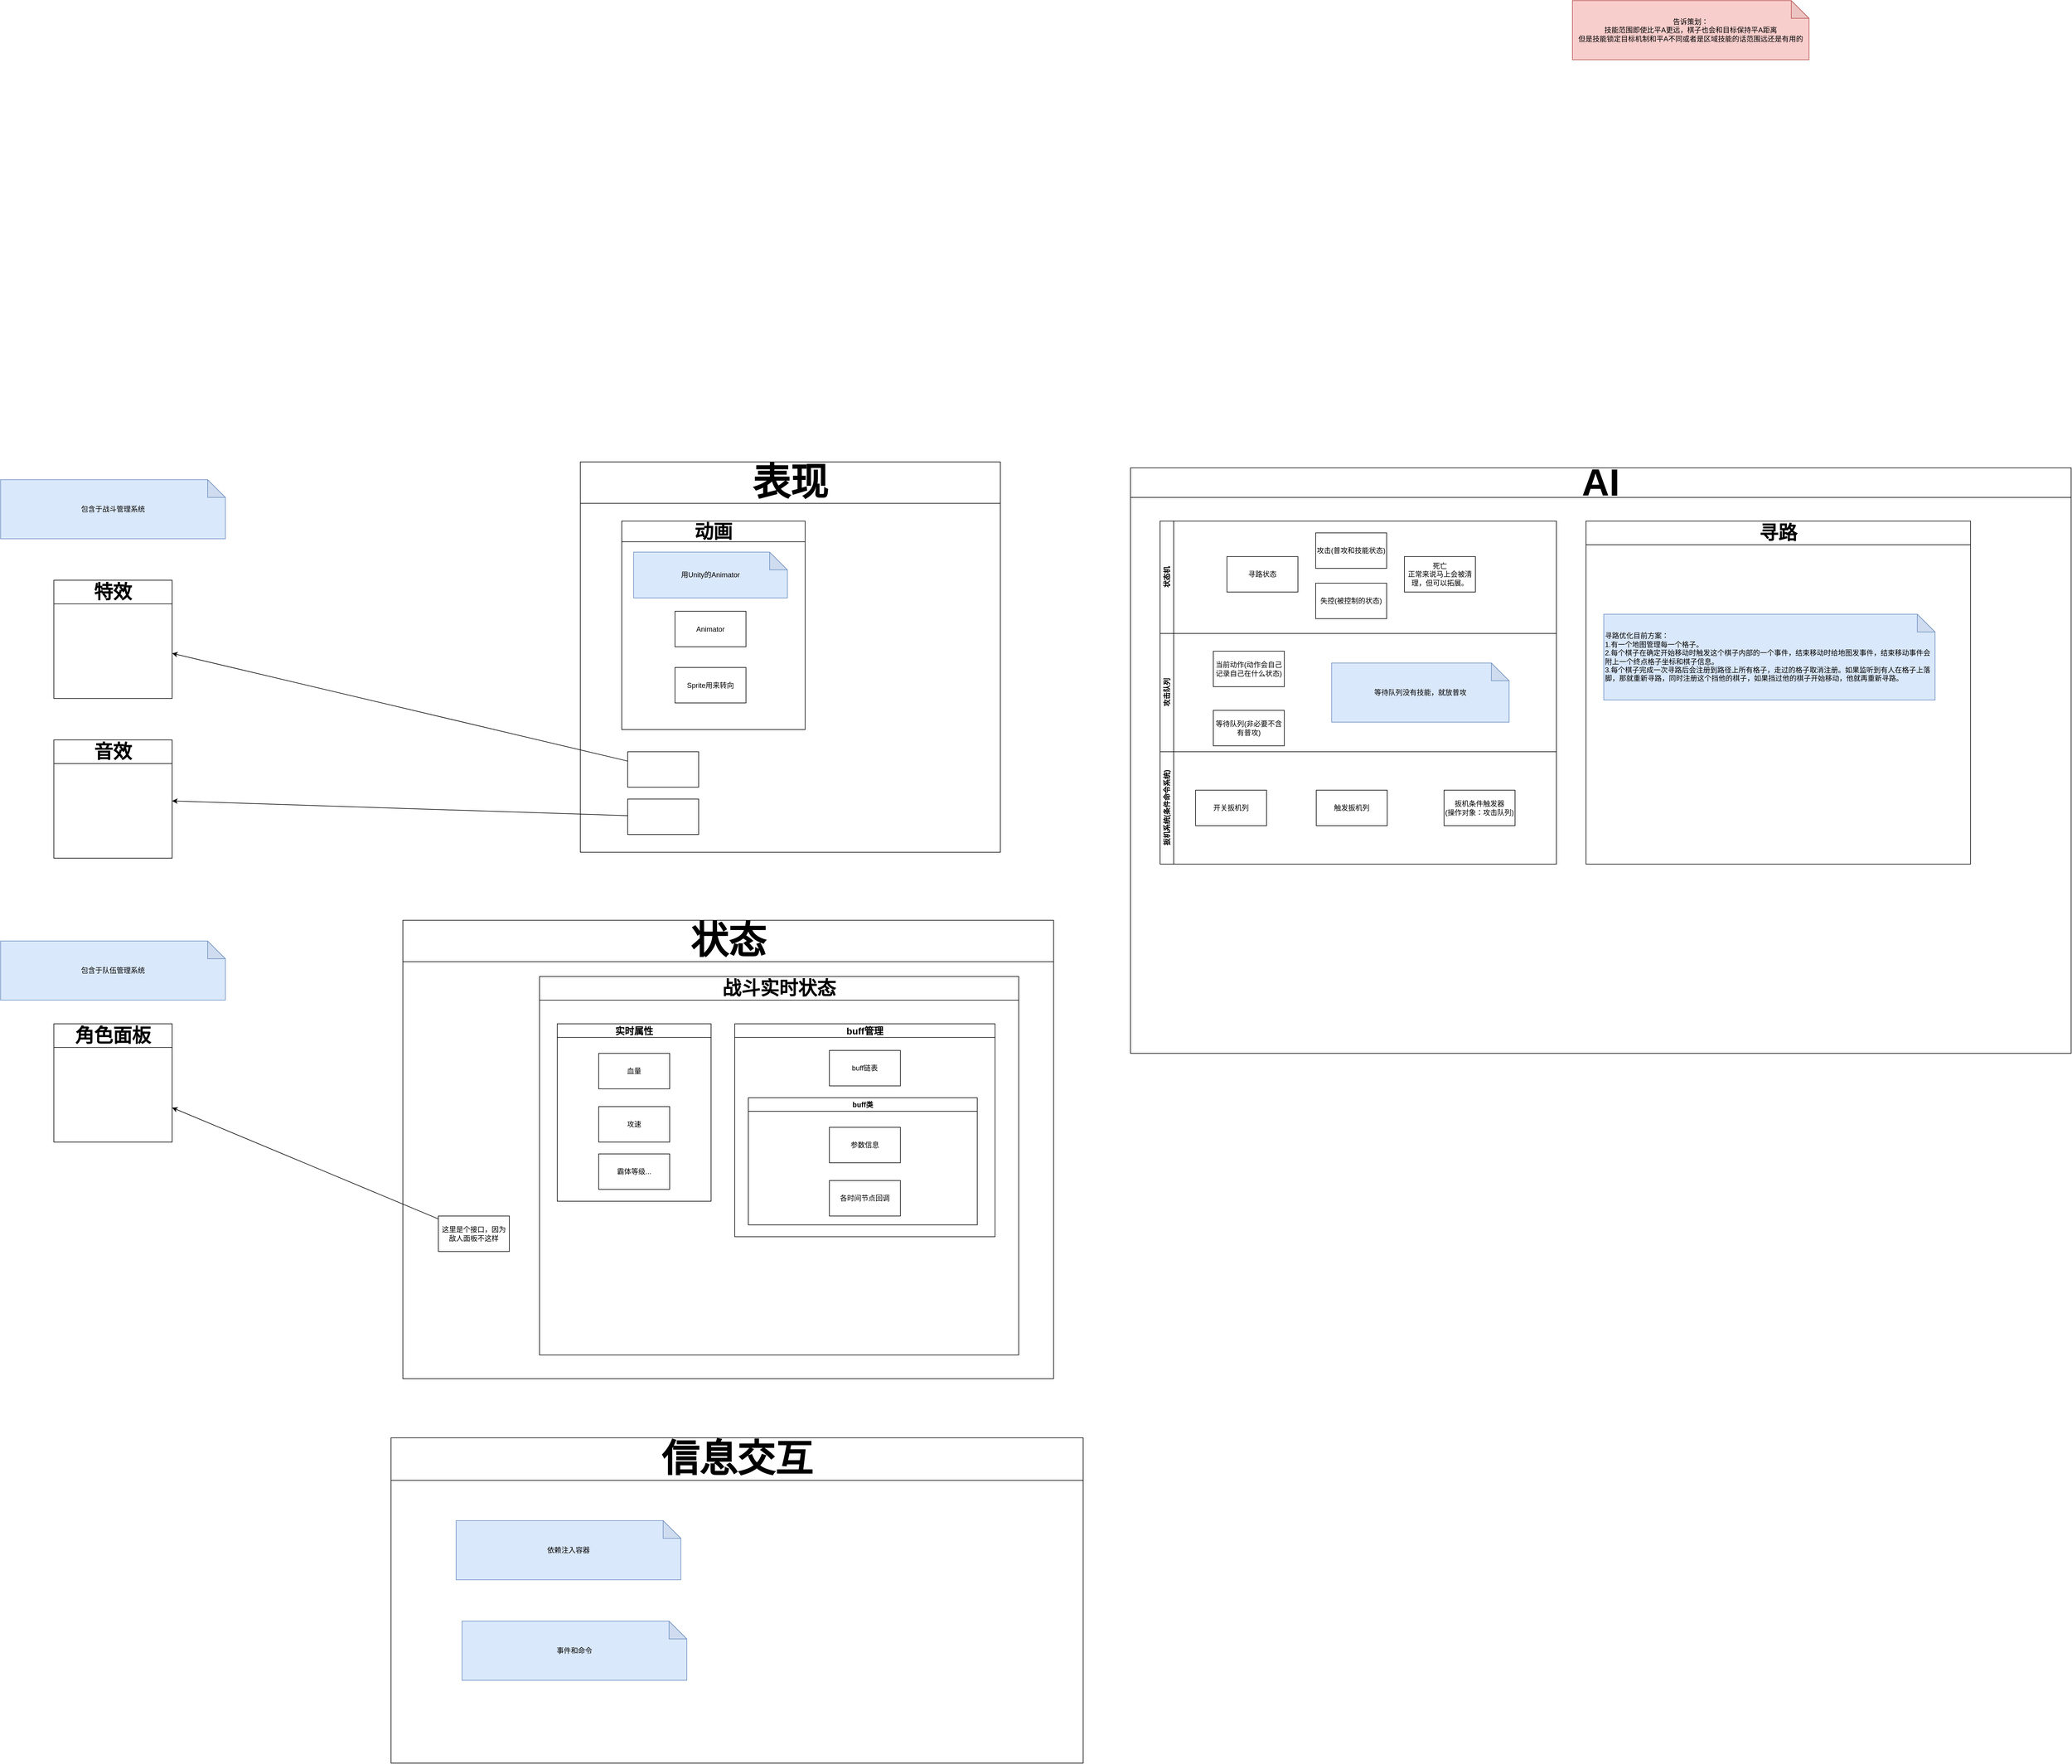 <mxfile version="24.2.2" type="device">
  <diagram id="C5RBs43oDa-KdzZeNtuy" name="Page-1">
    <mxGraphModel dx="8189" dy="4037" grid="1" gridSize="10" guides="1" tooltips="1" connect="1" arrows="1" fold="1" page="1" pageScale="1" pageWidth="827" pageHeight="1169" math="0" shadow="0">
      <root>
        <mxCell id="WIyWlLk6GJQsqaUBKTNV-0" />
        <mxCell id="WIyWlLk6GJQsqaUBKTNV-1" parent="WIyWlLk6GJQsqaUBKTNV-0" />
        <mxCell id="0m9o0J90n3XRMIsHEA-K-6" value="告诉策划：&lt;br&gt;技能范围即使比平A更远，棋子也会和目标保持平A距离&lt;br&gt;但是技能锁定目标机制和平A不同或者是区域技能的话范围远还是有用的" style="shape=note;whiteSpace=wrap;html=1;backgroundOutline=1;darkOpacity=0.05;fillColor=#f8cecc;strokeColor=#b85450;" parent="WIyWlLk6GJQsqaUBKTNV-1" vertex="1">
          <mxGeometry x="927" y="-970" width="400" height="100" as="geometry" />
        </mxCell>
        <mxCell id="0m9o0J90n3XRMIsHEA-K-20" value="&lt;font style=&quot;font-size: 64px;&quot;&gt;AI&lt;/font&gt;" style="swimlane;whiteSpace=wrap;html=1;startSize=50;" parent="WIyWlLk6GJQsqaUBKTNV-1" vertex="1">
          <mxGeometry x="180" y="-180" width="1590" height="990" as="geometry" />
        </mxCell>
        <mxCell id="0m9o0J90n3XRMIsHEA-K-3" value="状态机" style="swimlane;horizontal=0;whiteSpace=wrap;html=1;" parent="0m9o0J90n3XRMIsHEA-K-20" vertex="1">
          <mxGeometry x="50" y="90" width="670" height="190" as="geometry" />
        </mxCell>
        <mxCell id="0m9o0J90n3XRMIsHEA-K-4" value="寻路状态" style="rounded=0;whiteSpace=wrap;html=1;" parent="0m9o0J90n3XRMIsHEA-K-3" vertex="1">
          <mxGeometry x="113" y="60" width="120" height="60" as="geometry" />
        </mxCell>
        <mxCell id="0m9o0J90n3XRMIsHEA-K-5" value="攻击(普攻和技能状态)" style="rounded=0;whiteSpace=wrap;html=1;" parent="0m9o0J90n3XRMIsHEA-K-3" vertex="1">
          <mxGeometry x="263" y="20" width="120" height="60" as="geometry" />
        </mxCell>
        <mxCell id="0m9o0J90n3XRMIsHEA-K-7" value="失控(被控制的状态)" style="rounded=0;whiteSpace=wrap;html=1;" parent="0m9o0J90n3XRMIsHEA-K-3" vertex="1">
          <mxGeometry x="263" y="105" width="120" height="60" as="geometry" />
        </mxCell>
        <mxCell id="0m9o0J90n3XRMIsHEA-K-8" value="死亡&lt;br&gt;正常来说马上会被清理，但可以拓展。" style="rounded=0;whiteSpace=wrap;html=1;" parent="0m9o0J90n3XRMIsHEA-K-3" vertex="1">
          <mxGeometry x="413" y="60" width="120" height="60" as="geometry" />
        </mxCell>
        <mxCell id="0m9o0J90n3XRMIsHEA-K-10" value="攻击队列" style="swimlane;horizontal=0;whiteSpace=wrap;html=1;startSize=23;" parent="0m9o0J90n3XRMIsHEA-K-20" vertex="1">
          <mxGeometry x="50" y="280" width="670" height="200" as="geometry" />
        </mxCell>
        <mxCell id="0m9o0J90n3XRMIsHEA-K-13" value="当前动作(动作会自己记录自己在什么状态)" style="rounded=0;whiteSpace=wrap;html=1;" parent="0m9o0J90n3XRMIsHEA-K-10" vertex="1">
          <mxGeometry x="90" y="30" width="120" height="60" as="geometry" />
        </mxCell>
        <mxCell id="0m9o0J90n3XRMIsHEA-K-14" value="等待队列(非必要不含有普攻)" style="rounded=0;whiteSpace=wrap;html=1;" parent="0m9o0J90n3XRMIsHEA-K-10" vertex="1">
          <mxGeometry x="90" y="130" width="120" height="60" as="geometry" />
        </mxCell>
        <mxCell id="0m9o0J90n3XRMIsHEA-K-15" value="等待队列没有技能，就放普攻" style="shape=note;whiteSpace=wrap;html=1;backgroundOutline=1;darkOpacity=0.05;fillColor=#dae8fc;strokeColor=#6c8ebf;" parent="0m9o0J90n3XRMIsHEA-K-10" vertex="1">
          <mxGeometry x="290" y="50" width="300" height="100" as="geometry" />
        </mxCell>
        <mxCell id="0m9o0J90n3XRMIsHEA-K-16" value="扳机系统(条件命令系统)" style="swimlane;horizontal=0;whiteSpace=wrap;html=1;" parent="0m9o0J90n3XRMIsHEA-K-20" vertex="1">
          <mxGeometry x="50" y="480" width="670" height="190" as="geometry" />
        </mxCell>
        <mxCell id="0m9o0J90n3XRMIsHEA-K-17" value="触发扳机列" style="rounded=0;whiteSpace=wrap;html=1;" parent="0m9o0J90n3XRMIsHEA-K-16" vertex="1">
          <mxGeometry x="264" y="65" width="120" height="60" as="geometry" />
        </mxCell>
        <mxCell id="0m9o0J90n3XRMIsHEA-K-18" value="开关扳机列" style="rounded=0;whiteSpace=wrap;html=1;" parent="0m9o0J90n3XRMIsHEA-K-16" vertex="1">
          <mxGeometry x="60" y="65" width="120" height="60" as="geometry" />
        </mxCell>
        <mxCell id="0m9o0J90n3XRMIsHEA-K-19" value="扳机条件触发器&lt;br&gt;(操作对象：攻击队列)" style="rounded=0;whiteSpace=wrap;html=1;" parent="0m9o0J90n3XRMIsHEA-K-16" vertex="1">
          <mxGeometry x="480" y="65" width="120" height="60" as="geometry" />
        </mxCell>
        <mxCell id="0m9o0J90n3XRMIsHEA-K-50" value="寻路" style="swimlane;whiteSpace=wrap;html=1;fontSize=32;startSize=40;" parent="0m9o0J90n3XRMIsHEA-K-20" vertex="1">
          <mxGeometry x="770" y="90" width="650" height="580" as="geometry" />
        </mxCell>
        <mxCell id="0m9o0J90n3XRMIsHEA-K-12" value="&lt;div&gt;寻路优化目前方案：&lt;/div&gt;&lt;div&gt;1.有一个地图管理每一个格子。&lt;/div&gt;&lt;div&gt;2.每个棋子在确定开始移动时触发这个棋子内部的一个事件，结束移动时给地图发事件，结束移动事件会附上一个终点格子坐标和棋子信息。&lt;/div&gt;&lt;div style=&quot;&quot;&gt;3.每个棋子完成一次寻路后会注册到路径上所有格子，走过的格子取消注册。如果监听到有人在格子上落脚，那就重新寻路，同时注册这个挡他的棋子，如果挡过他的棋子开始移动，他就再重新寻路。&lt;/div&gt;" style="shape=note;whiteSpace=wrap;html=1;backgroundOutline=1;darkOpacity=0.05;fillColor=#dae8fc;strokeColor=#6c8ebf;align=left;" parent="0m9o0J90n3XRMIsHEA-K-50" vertex="1">
          <mxGeometry x="30" y="157.5" width="560" height="145" as="geometry" />
        </mxCell>
        <mxCell id="0m9o0J90n3XRMIsHEA-K-21" value="&lt;font style=&quot;font-size: 64px;&quot;&gt;表现&lt;/font&gt;" style="swimlane;whiteSpace=wrap;html=1;startSize=70;" parent="WIyWlLk6GJQsqaUBKTNV-1" vertex="1">
          <mxGeometry x="-750" y="-190" width="710" height="660" as="geometry" />
        </mxCell>
        <mxCell id="0m9o0J90n3XRMIsHEA-K-28" value="&lt;font style=&quot;font-size: 32px;&quot;&gt;动画&lt;/font&gt;" style="swimlane;whiteSpace=wrap;html=1;startSize=35;" parent="0m9o0J90n3XRMIsHEA-K-21" vertex="1">
          <mxGeometry x="70" y="100" width="310" height="352.5" as="geometry" />
        </mxCell>
        <mxCell id="0m9o0J90n3XRMIsHEA-K-29" value="用Unity的Animator" style="shape=note;whiteSpace=wrap;html=1;backgroundOutline=1;darkOpacity=0.05;fillColor=#dae8fc;strokeColor=#6c8ebf;" parent="0m9o0J90n3XRMIsHEA-K-28" vertex="1">
          <mxGeometry x="20" y="52.5" width="260" height="77.5" as="geometry" />
        </mxCell>
        <mxCell id="0m9o0J90n3XRMIsHEA-K-30" value="Animator" style="rounded=0;whiteSpace=wrap;html=1;" parent="0m9o0J90n3XRMIsHEA-K-28" vertex="1">
          <mxGeometry x="90" y="152.5" width="120" height="60" as="geometry" />
        </mxCell>
        <mxCell id="0m9o0J90n3XRMIsHEA-K-31" value="Sprite用来转向" style="rounded=0;whiteSpace=wrap;html=1;" parent="0m9o0J90n3XRMIsHEA-K-28" vertex="1">
          <mxGeometry x="90" y="247.5" width="120" height="60" as="geometry" />
        </mxCell>
        <mxCell id="0m9o0J90n3XRMIsHEA-K-51" value="" style="rounded=0;whiteSpace=wrap;html=1;" parent="0m9o0J90n3XRMIsHEA-K-21" vertex="1">
          <mxGeometry x="80" y="490" width="120" height="60" as="geometry" />
        </mxCell>
        <mxCell id="0m9o0J90n3XRMIsHEA-K-52" value="" style="rounded=0;whiteSpace=wrap;html=1;" parent="0m9o0J90n3XRMIsHEA-K-21" vertex="1">
          <mxGeometry x="80" y="570" width="120" height="60" as="geometry" />
        </mxCell>
        <mxCell id="0m9o0J90n3XRMIsHEA-K-22" value="&lt;font style=&quot;font-size: 32px;&quot;&gt;特效&lt;/font&gt;" style="swimlane;whiteSpace=wrap;html=1;startSize=40;" parent="WIyWlLk6GJQsqaUBKTNV-1" vertex="1">
          <mxGeometry x="-1640" y="10" width="200" height="200" as="geometry" />
        </mxCell>
        <mxCell id="0m9o0J90n3XRMIsHEA-K-23" value="音效" style="swimlane;whiteSpace=wrap;html=1;startSize=40;fontSize=32;" parent="WIyWlLk6GJQsqaUBKTNV-1" vertex="1">
          <mxGeometry x="-1640" y="280" width="200" height="200" as="geometry" />
        </mxCell>
        <mxCell id="0m9o0J90n3XRMIsHEA-K-33" value="包含于战斗管理系统" style="shape=note;whiteSpace=wrap;html=1;backgroundOutline=1;darkOpacity=0.05;fillColor=#dae8fc;strokeColor=#6c8ebf;" parent="WIyWlLk6GJQsqaUBKTNV-1" vertex="1">
          <mxGeometry x="-1730" y="-160" width="380" height="100" as="geometry" />
        </mxCell>
        <mxCell id="0m9o0J90n3XRMIsHEA-K-34" value="&lt;font style=&quot;font-size: 64px;&quot;&gt;状态&lt;/font&gt;" style="swimlane;whiteSpace=wrap;html=1;startSize=70;fontSize=64;" parent="WIyWlLk6GJQsqaUBKTNV-1" vertex="1">
          <mxGeometry x="-1050" y="585" width="1100" height="775" as="geometry" />
        </mxCell>
        <mxCell id="0m9o0J90n3XRMIsHEA-K-38" value="&lt;font style=&quot;font-size: 32px;&quot;&gt;战斗实时状态&lt;/font&gt;" style="swimlane;whiteSpace=wrap;html=1;startSize=40;" parent="0m9o0J90n3XRMIsHEA-K-34" vertex="1">
          <mxGeometry x="231" y="95" width="810" height="640" as="geometry" />
        </mxCell>
        <mxCell id="0m9o0J90n3XRMIsHEA-K-39" value="实时属性" style="swimlane;whiteSpace=wrap;html=1;fontSize=16;" parent="0m9o0J90n3XRMIsHEA-K-38" vertex="1">
          <mxGeometry x="30" y="80" width="260" height="300" as="geometry" />
        </mxCell>
        <mxCell id="0m9o0J90n3XRMIsHEA-K-40" value="血量" style="rounded=0;whiteSpace=wrap;html=1;" parent="0m9o0J90n3XRMIsHEA-K-39" vertex="1">
          <mxGeometry x="70" y="50" width="120" height="60" as="geometry" />
        </mxCell>
        <mxCell id="0m9o0J90n3XRMIsHEA-K-41" value="攻速" style="rounded=0;whiteSpace=wrap;html=1;" parent="0m9o0J90n3XRMIsHEA-K-39" vertex="1">
          <mxGeometry x="70" y="140" width="120" height="60" as="geometry" />
        </mxCell>
        <mxCell id="0m9o0J90n3XRMIsHEA-K-42" value="霸体等级..." style="rounded=0;whiteSpace=wrap;html=1;" parent="0m9o0J90n3XRMIsHEA-K-39" vertex="1">
          <mxGeometry x="70" y="220" width="120" height="60" as="geometry" />
        </mxCell>
        <mxCell id="0m9o0J90n3XRMIsHEA-K-43" value="buff管理" style="swimlane;whiteSpace=wrap;html=1;fontSize=16;" parent="0m9o0J90n3XRMIsHEA-K-38" vertex="1">
          <mxGeometry x="330" y="80" width="440" height="360" as="geometry" />
        </mxCell>
        <mxCell id="0m9o0J90n3XRMIsHEA-K-44" value="buff链表" style="rounded=0;whiteSpace=wrap;html=1;" parent="0m9o0J90n3XRMIsHEA-K-43" vertex="1">
          <mxGeometry x="160" y="45" width="120" height="60" as="geometry" />
        </mxCell>
        <mxCell id="0m9o0J90n3XRMIsHEA-K-47" value="buff类" style="swimlane;whiteSpace=wrap;html=1;" parent="0m9o0J90n3XRMIsHEA-K-43" vertex="1">
          <mxGeometry x="23" y="125" width="387" height="215" as="geometry" />
        </mxCell>
        <mxCell id="0m9o0J90n3XRMIsHEA-K-48" value="参数信息" style="rounded=0;whiteSpace=wrap;html=1;" parent="0m9o0J90n3XRMIsHEA-K-47" vertex="1">
          <mxGeometry x="137" y="50" width="120" height="60" as="geometry" />
        </mxCell>
        <mxCell id="0m9o0J90n3XRMIsHEA-K-49" value="各时间节点回调" style="rounded=0;whiteSpace=wrap;html=1;" parent="0m9o0J90n3XRMIsHEA-K-47" vertex="1">
          <mxGeometry x="137" y="140" width="120" height="60" as="geometry" />
        </mxCell>
        <mxCell id="0m9o0J90n3XRMIsHEA-K-56" value="这里是个接口，因为敌人面板不这样" style="rounded=0;whiteSpace=wrap;html=1;" parent="0m9o0J90n3XRMIsHEA-K-34" vertex="1">
          <mxGeometry x="60" y="500" width="120" height="60" as="geometry" />
        </mxCell>
        <mxCell id="0m9o0J90n3XRMIsHEA-K-36" value="&lt;font style=&quot;font-size: 32px;&quot;&gt;角色面板&lt;/font&gt;" style="swimlane;whiteSpace=wrap;html=1;startSize=40;" parent="WIyWlLk6GJQsqaUBKTNV-1" vertex="1">
          <mxGeometry x="-1640" y="760" width="200" height="200" as="geometry" />
        </mxCell>
        <mxCell id="0m9o0J90n3XRMIsHEA-K-37" value="包含于队伍管理系统" style="shape=note;whiteSpace=wrap;html=1;backgroundOutline=1;darkOpacity=0.05;fillColor=#dae8fc;strokeColor=#6c8ebf;" parent="WIyWlLk6GJQsqaUBKTNV-1" vertex="1">
          <mxGeometry x="-1730" y="620" width="380" height="100" as="geometry" />
        </mxCell>
        <mxCell id="0m9o0J90n3XRMIsHEA-K-53" value="" style="endArrow=classic;html=1;rounded=0;" parent="WIyWlLk6GJQsqaUBKTNV-1" source="0m9o0J90n3XRMIsHEA-K-51" target="0m9o0J90n3XRMIsHEA-K-22" edge="1">
          <mxGeometry width="50" height="50" relative="1" as="geometry">
            <mxPoint x="-900" y="360" as="sourcePoint" />
            <mxPoint x="-850" y="310" as="targetPoint" />
          </mxGeometry>
        </mxCell>
        <mxCell id="0m9o0J90n3XRMIsHEA-K-54" value="" style="endArrow=classic;html=1;rounded=0;" parent="WIyWlLk6GJQsqaUBKTNV-1" source="0m9o0J90n3XRMIsHEA-K-52" target="0m9o0J90n3XRMIsHEA-K-23" edge="1">
          <mxGeometry width="50" height="50" relative="1" as="geometry">
            <mxPoint x="-660" y="315" as="sourcePoint" />
            <mxPoint x="-1020" y="162" as="targetPoint" />
          </mxGeometry>
        </mxCell>
        <mxCell id="0m9o0J90n3XRMIsHEA-K-55" value="" style="endArrow=classic;html=1;rounded=0;" parent="WIyWlLk6GJQsqaUBKTNV-1" source="0m9o0J90n3XRMIsHEA-K-56" target="0m9o0J90n3XRMIsHEA-K-36" edge="1">
          <mxGeometry width="50" height="50" relative="1" as="geometry">
            <mxPoint x="-660" y="417" as="sourcePoint" />
            <mxPoint x="-1020" y="396" as="targetPoint" />
          </mxGeometry>
        </mxCell>
        <mxCell id="0m9o0J90n3XRMIsHEA-K-57" value="&lt;font style=&quot;font-size: 64px;&quot;&gt;信息交互&lt;/font&gt;" style="swimlane;whiteSpace=wrap;html=1;startSize=72;" parent="WIyWlLk6GJQsqaUBKTNV-1" vertex="1">
          <mxGeometry x="-1070" y="1460" width="1170" height="550" as="geometry" />
        </mxCell>
        <mxCell id="0m9o0J90n3XRMIsHEA-K-58" value="依赖注入容器" style="shape=note;whiteSpace=wrap;html=1;backgroundOutline=1;darkOpacity=0.05;fillColor=#dae8fc;strokeColor=#6c8ebf;" parent="0m9o0J90n3XRMIsHEA-K-57" vertex="1">
          <mxGeometry x="110" y="140" width="380" height="100" as="geometry" />
        </mxCell>
        <mxCell id="0m9o0J90n3XRMIsHEA-K-59" value="事件和命令" style="shape=note;whiteSpace=wrap;html=1;backgroundOutline=1;darkOpacity=0.05;fillColor=#dae8fc;strokeColor=#6c8ebf;" parent="0m9o0J90n3XRMIsHEA-K-57" vertex="1">
          <mxGeometry x="120" y="310" width="380" height="100" as="geometry" />
        </mxCell>
      </root>
    </mxGraphModel>
  </diagram>
</mxfile>
